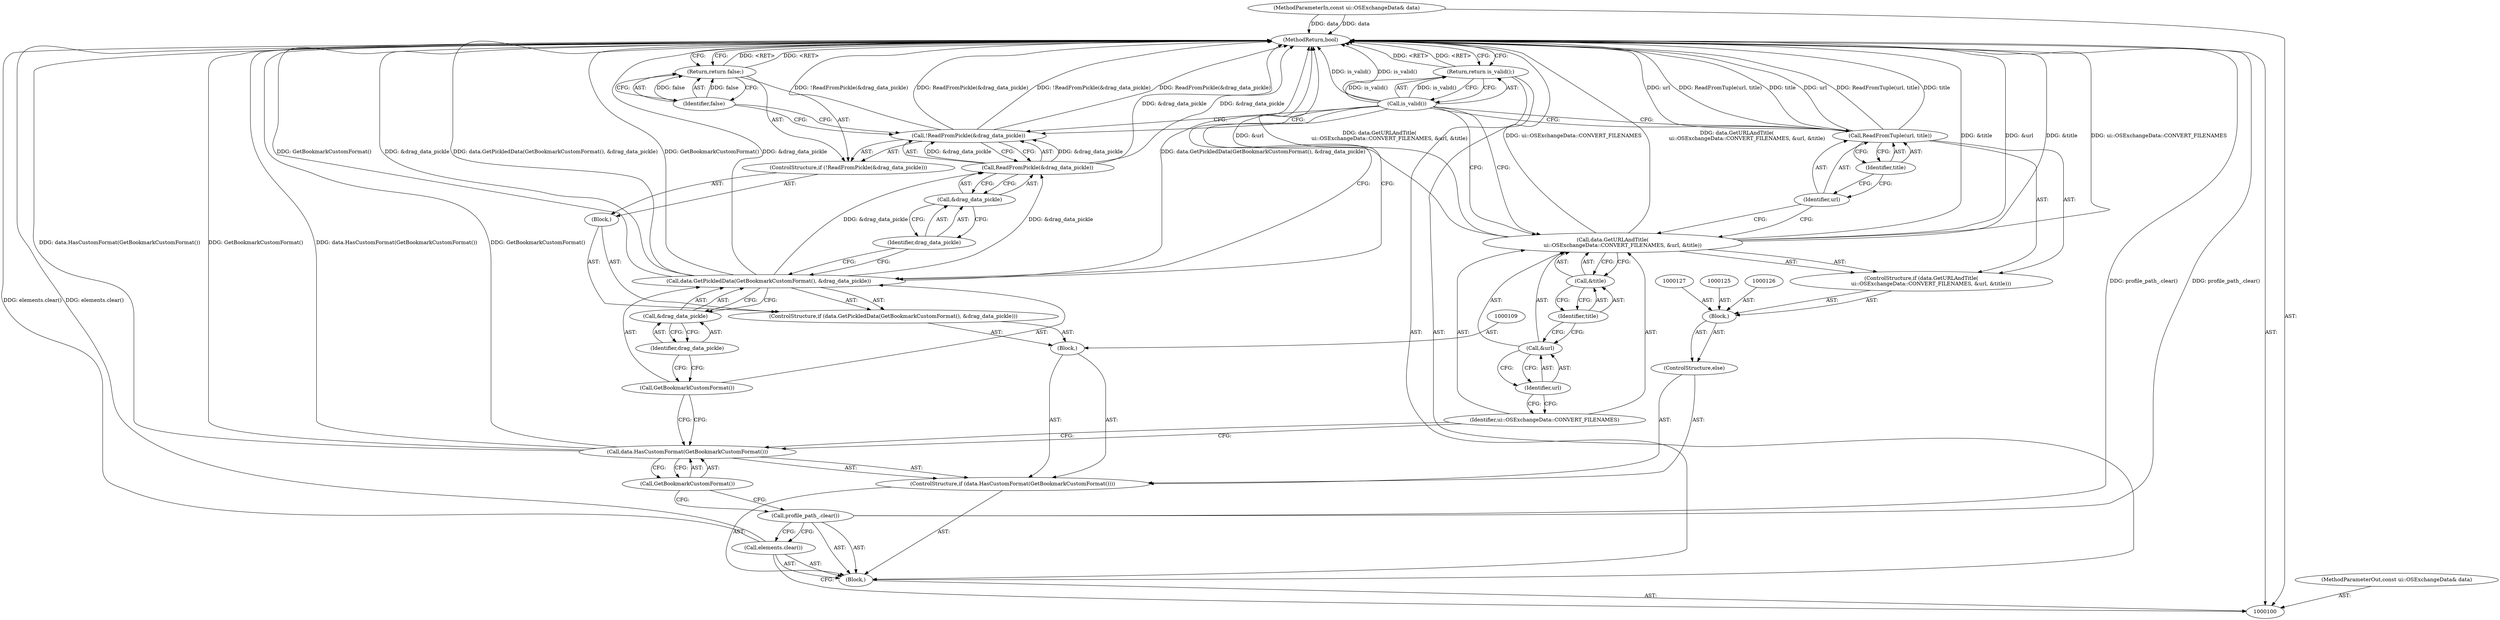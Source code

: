 digraph "0_Chrome_1161a49d663dd395bd639549c2dfe7324f847938" {
"1000140" [label="(MethodReturn,bool)"];
"1000101" [label="(MethodParameterIn,const ui::OSExchangeData& data)"];
"1000194" [label="(MethodParameterOut,const ui::OSExchangeData& data)"];
"1000102" [label="(Block,)"];
"1000122" [label="(Identifier,false)"];
"1000121" [label="(Return,return false;)"];
"1000123" [label="(ControlStructure,else)"];
"1000124" [label="(Block,)"];
"1000128" [label="(ControlStructure,if (data.GetURLAndTitle(\n            ui::OSExchangeData::CONVERT_FILENAMES, &url, &title)))"];
"1000129" [label="(Call,data.GetURLAndTitle(\n            ui::OSExchangeData::CONVERT_FILENAMES, &url, &title))"];
"1000130" [label="(Identifier,ui::OSExchangeData::CONVERT_FILENAMES)"];
"1000131" [label="(Call,&url)"];
"1000132" [label="(Identifier,url)"];
"1000133" [label="(Call,&title)"];
"1000134" [label="(Identifier,title)"];
"1000136" [label="(Identifier,url)"];
"1000137" [label="(Identifier,title)"];
"1000135" [label="(Call,ReadFromTuple(url, title))"];
"1000103" [label="(Call,elements.clear())"];
"1000138" [label="(Return,return is_valid();)"];
"1000139" [label="(Call,is_valid())"];
"1000104" [label="(Call,profile_path_.clear())"];
"1000105" [label="(ControlStructure,if (data.HasCustomFormat(GetBookmarkCustomFormat())))"];
"1000107" [label="(Call,GetBookmarkCustomFormat())"];
"1000106" [label="(Call,data.HasCustomFormat(GetBookmarkCustomFormat()))"];
"1000108" [label="(Block,)"];
"1000112" [label="(Call,GetBookmarkCustomFormat())"];
"1000110" [label="(ControlStructure,if (data.GetPickledData(GetBookmarkCustomFormat(), &drag_data_pickle)))"];
"1000113" [label="(Call,&drag_data_pickle)"];
"1000114" [label="(Identifier,drag_data_pickle)"];
"1000115" [label="(Block,)"];
"1000111" [label="(Call,data.GetPickledData(GetBookmarkCustomFormat(), &drag_data_pickle))"];
"1000117" [label="(Call,!ReadFromPickle(&drag_data_pickle))"];
"1000118" [label="(Call,ReadFromPickle(&drag_data_pickle))"];
"1000119" [label="(Call,&drag_data_pickle)"];
"1000120" [label="(Identifier,drag_data_pickle)"];
"1000116" [label="(ControlStructure,if (!ReadFromPickle(&drag_data_pickle)))"];
"1000140" -> "1000100"  [label="AST: "];
"1000140" -> "1000121"  [label="CFG: "];
"1000140" -> "1000138"  [label="CFG: "];
"1000121" -> "1000140"  [label="DDG: <RET>"];
"1000117" -> "1000140"  [label="DDG: !ReadFromPickle(&drag_data_pickle)"];
"1000117" -> "1000140"  [label="DDG: ReadFromPickle(&drag_data_pickle)"];
"1000129" -> "1000140"  [label="DDG: ui::OSExchangeData::CONVERT_FILENAMES"];
"1000129" -> "1000140"  [label="DDG: &url"];
"1000129" -> "1000140"  [label="DDG: data.GetURLAndTitle(\n            ui::OSExchangeData::CONVERT_FILENAMES, &url, &title)"];
"1000129" -> "1000140"  [label="DDG: &title"];
"1000106" -> "1000140"  [label="DDG: GetBookmarkCustomFormat()"];
"1000106" -> "1000140"  [label="DDG: data.HasCustomFormat(GetBookmarkCustomFormat())"];
"1000104" -> "1000140"  [label="DDG: profile_path_.clear()"];
"1000139" -> "1000140"  [label="DDG: is_valid()"];
"1000135" -> "1000140"  [label="DDG: url"];
"1000135" -> "1000140"  [label="DDG: ReadFromTuple(url, title)"];
"1000135" -> "1000140"  [label="DDG: title"];
"1000118" -> "1000140"  [label="DDG: &drag_data_pickle"];
"1000111" -> "1000140"  [label="DDG: data.GetPickledData(GetBookmarkCustomFormat(), &drag_data_pickle)"];
"1000111" -> "1000140"  [label="DDG: GetBookmarkCustomFormat()"];
"1000111" -> "1000140"  [label="DDG: &drag_data_pickle"];
"1000103" -> "1000140"  [label="DDG: elements.clear()"];
"1000101" -> "1000140"  [label="DDG: data"];
"1000138" -> "1000140"  [label="DDG: <RET>"];
"1000101" -> "1000100"  [label="AST: "];
"1000101" -> "1000140"  [label="DDG: data"];
"1000194" -> "1000100"  [label="AST: "];
"1000102" -> "1000100"  [label="AST: "];
"1000103" -> "1000102"  [label="AST: "];
"1000104" -> "1000102"  [label="AST: "];
"1000105" -> "1000102"  [label="AST: "];
"1000138" -> "1000102"  [label="AST: "];
"1000122" -> "1000121"  [label="AST: "];
"1000122" -> "1000117"  [label="CFG: "];
"1000121" -> "1000122"  [label="CFG: "];
"1000122" -> "1000121"  [label="DDG: false"];
"1000121" -> "1000116"  [label="AST: "];
"1000121" -> "1000122"  [label="CFG: "];
"1000122" -> "1000121"  [label="AST: "];
"1000140" -> "1000121"  [label="CFG: "];
"1000121" -> "1000140"  [label="DDG: <RET>"];
"1000122" -> "1000121"  [label="DDG: false"];
"1000123" -> "1000105"  [label="AST: "];
"1000124" -> "1000123"  [label="AST: "];
"1000124" -> "1000123"  [label="AST: "];
"1000125" -> "1000124"  [label="AST: "];
"1000126" -> "1000124"  [label="AST: "];
"1000127" -> "1000124"  [label="AST: "];
"1000128" -> "1000124"  [label="AST: "];
"1000128" -> "1000124"  [label="AST: "];
"1000129" -> "1000128"  [label="AST: "];
"1000135" -> "1000128"  [label="AST: "];
"1000129" -> "1000128"  [label="AST: "];
"1000129" -> "1000133"  [label="CFG: "];
"1000130" -> "1000129"  [label="AST: "];
"1000131" -> "1000129"  [label="AST: "];
"1000133" -> "1000129"  [label="AST: "];
"1000136" -> "1000129"  [label="CFG: "];
"1000139" -> "1000129"  [label="CFG: "];
"1000129" -> "1000140"  [label="DDG: ui::OSExchangeData::CONVERT_FILENAMES"];
"1000129" -> "1000140"  [label="DDG: &url"];
"1000129" -> "1000140"  [label="DDG: data.GetURLAndTitle(\n            ui::OSExchangeData::CONVERT_FILENAMES, &url, &title)"];
"1000129" -> "1000140"  [label="DDG: &title"];
"1000130" -> "1000129"  [label="AST: "];
"1000130" -> "1000106"  [label="CFG: "];
"1000132" -> "1000130"  [label="CFG: "];
"1000131" -> "1000129"  [label="AST: "];
"1000131" -> "1000132"  [label="CFG: "];
"1000132" -> "1000131"  [label="AST: "];
"1000134" -> "1000131"  [label="CFG: "];
"1000132" -> "1000131"  [label="AST: "];
"1000132" -> "1000130"  [label="CFG: "];
"1000131" -> "1000132"  [label="CFG: "];
"1000133" -> "1000129"  [label="AST: "];
"1000133" -> "1000134"  [label="CFG: "];
"1000134" -> "1000133"  [label="AST: "];
"1000129" -> "1000133"  [label="CFG: "];
"1000134" -> "1000133"  [label="AST: "];
"1000134" -> "1000131"  [label="CFG: "];
"1000133" -> "1000134"  [label="CFG: "];
"1000136" -> "1000135"  [label="AST: "];
"1000136" -> "1000129"  [label="CFG: "];
"1000137" -> "1000136"  [label="CFG: "];
"1000137" -> "1000135"  [label="AST: "];
"1000137" -> "1000136"  [label="CFG: "];
"1000135" -> "1000137"  [label="CFG: "];
"1000135" -> "1000128"  [label="AST: "];
"1000135" -> "1000137"  [label="CFG: "];
"1000136" -> "1000135"  [label="AST: "];
"1000137" -> "1000135"  [label="AST: "];
"1000139" -> "1000135"  [label="CFG: "];
"1000135" -> "1000140"  [label="DDG: url"];
"1000135" -> "1000140"  [label="DDG: ReadFromTuple(url, title)"];
"1000135" -> "1000140"  [label="DDG: title"];
"1000103" -> "1000102"  [label="AST: "];
"1000103" -> "1000100"  [label="CFG: "];
"1000104" -> "1000103"  [label="CFG: "];
"1000103" -> "1000140"  [label="DDG: elements.clear()"];
"1000138" -> "1000102"  [label="AST: "];
"1000138" -> "1000139"  [label="CFG: "];
"1000139" -> "1000138"  [label="AST: "];
"1000140" -> "1000138"  [label="CFG: "];
"1000138" -> "1000140"  [label="DDG: <RET>"];
"1000139" -> "1000138"  [label="DDG: is_valid()"];
"1000139" -> "1000138"  [label="AST: "];
"1000139" -> "1000117"  [label="CFG: "];
"1000139" -> "1000111"  [label="CFG: "];
"1000139" -> "1000135"  [label="CFG: "];
"1000139" -> "1000129"  [label="CFG: "];
"1000138" -> "1000139"  [label="CFG: "];
"1000139" -> "1000140"  [label="DDG: is_valid()"];
"1000139" -> "1000138"  [label="DDG: is_valid()"];
"1000104" -> "1000102"  [label="AST: "];
"1000104" -> "1000103"  [label="CFG: "];
"1000107" -> "1000104"  [label="CFG: "];
"1000104" -> "1000140"  [label="DDG: profile_path_.clear()"];
"1000105" -> "1000102"  [label="AST: "];
"1000106" -> "1000105"  [label="AST: "];
"1000108" -> "1000105"  [label="AST: "];
"1000123" -> "1000105"  [label="AST: "];
"1000107" -> "1000106"  [label="AST: "];
"1000107" -> "1000104"  [label="CFG: "];
"1000106" -> "1000107"  [label="CFG: "];
"1000106" -> "1000105"  [label="AST: "];
"1000106" -> "1000107"  [label="CFG: "];
"1000107" -> "1000106"  [label="AST: "];
"1000112" -> "1000106"  [label="CFG: "];
"1000130" -> "1000106"  [label="CFG: "];
"1000106" -> "1000140"  [label="DDG: GetBookmarkCustomFormat()"];
"1000106" -> "1000140"  [label="DDG: data.HasCustomFormat(GetBookmarkCustomFormat())"];
"1000108" -> "1000105"  [label="AST: "];
"1000109" -> "1000108"  [label="AST: "];
"1000110" -> "1000108"  [label="AST: "];
"1000112" -> "1000111"  [label="AST: "];
"1000112" -> "1000106"  [label="CFG: "];
"1000114" -> "1000112"  [label="CFG: "];
"1000110" -> "1000108"  [label="AST: "];
"1000111" -> "1000110"  [label="AST: "];
"1000115" -> "1000110"  [label="AST: "];
"1000113" -> "1000111"  [label="AST: "];
"1000113" -> "1000114"  [label="CFG: "];
"1000114" -> "1000113"  [label="AST: "];
"1000111" -> "1000113"  [label="CFG: "];
"1000114" -> "1000113"  [label="AST: "];
"1000114" -> "1000112"  [label="CFG: "];
"1000113" -> "1000114"  [label="CFG: "];
"1000115" -> "1000110"  [label="AST: "];
"1000116" -> "1000115"  [label="AST: "];
"1000111" -> "1000110"  [label="AST: "];
"1000111" -> "1000113"  [label="CFG: "];
"1000112" -> "1000111"  [label="AST: "];
"1000113" -> "1000111"  [label="AST: "];
"1000120" -> "1000111"  [label="CFG: "];
"1000139" -> "1000111"  [label="CFG: "];
"1000111" -> "1000140"  [label="DDG: data.GetPickledData(GetBookmarkCustomFormat(), &drag_data_pickle)"];
"1000111" -> "1000140"  [label="DDG: GetBookmarkCustomFormat()"];
"1000111" -> "1000140"  [label="DDG: &drag_data_pickle"];
"1000111" -> "1000118"  [label="DDG: &drag_data_pickle"];
"1000117" -> "1000116"  [label="AST: "];
"1000117" -> "1000118"  [label="CFG: "];
"1000118" -> "1000117"  [label="AST: "];
"1000122" -> "1000117"  [label="CFG: "];
"1000139" -> "1000117"  [label="CFG: "];
"1000117" -> "1000140"  [label="DDG: !ReadFromPickle(&drag_data_pickle)"];
"1000117" -> "1000140"  [label="DDG: ReadFromPickle(&drag_data_pickle)"];
"1000118" -> "1000117"  [label="DDG: &drag_data_pickle"];
"1000118" -> "1000117"  [label="AST: "];
"1000118" -> "1000119"  [label="CFG: "];
"1000119" -> "1000118"  [label="AST: "];
"1000117" -> "1000118"  [label="CFG: "];
"1000118" -> "1000140"  [label="DDG: &drag_data_pickle"];
"1000118" -> "1000117"  [label="DDG: &drag_data_pickle"];
"1000111" -> "1000118"  [label="DDG: &drag_data_pickle"];
"1000119" -> "1000118"  [label="AST: "];
"1000119" -> "1000120"  [label="CFG: "];
"1000120" -> "1000119"  [label="AST: "];
"1000118" -> "1000119"  [label="CFG: "];
"1000120" -> "1000119"  [label="AST: "];
"1000120" -> "1000111"  [label="CFG: "];
"1000119" -> "1000120"  [label="CFG: "];
"1000116" -> "1000115"  [label="AST: "];
"1000117" -> "1000116"  [label="AST: "];
"1000121" -> "1000116"  [label="AST: "];
}
